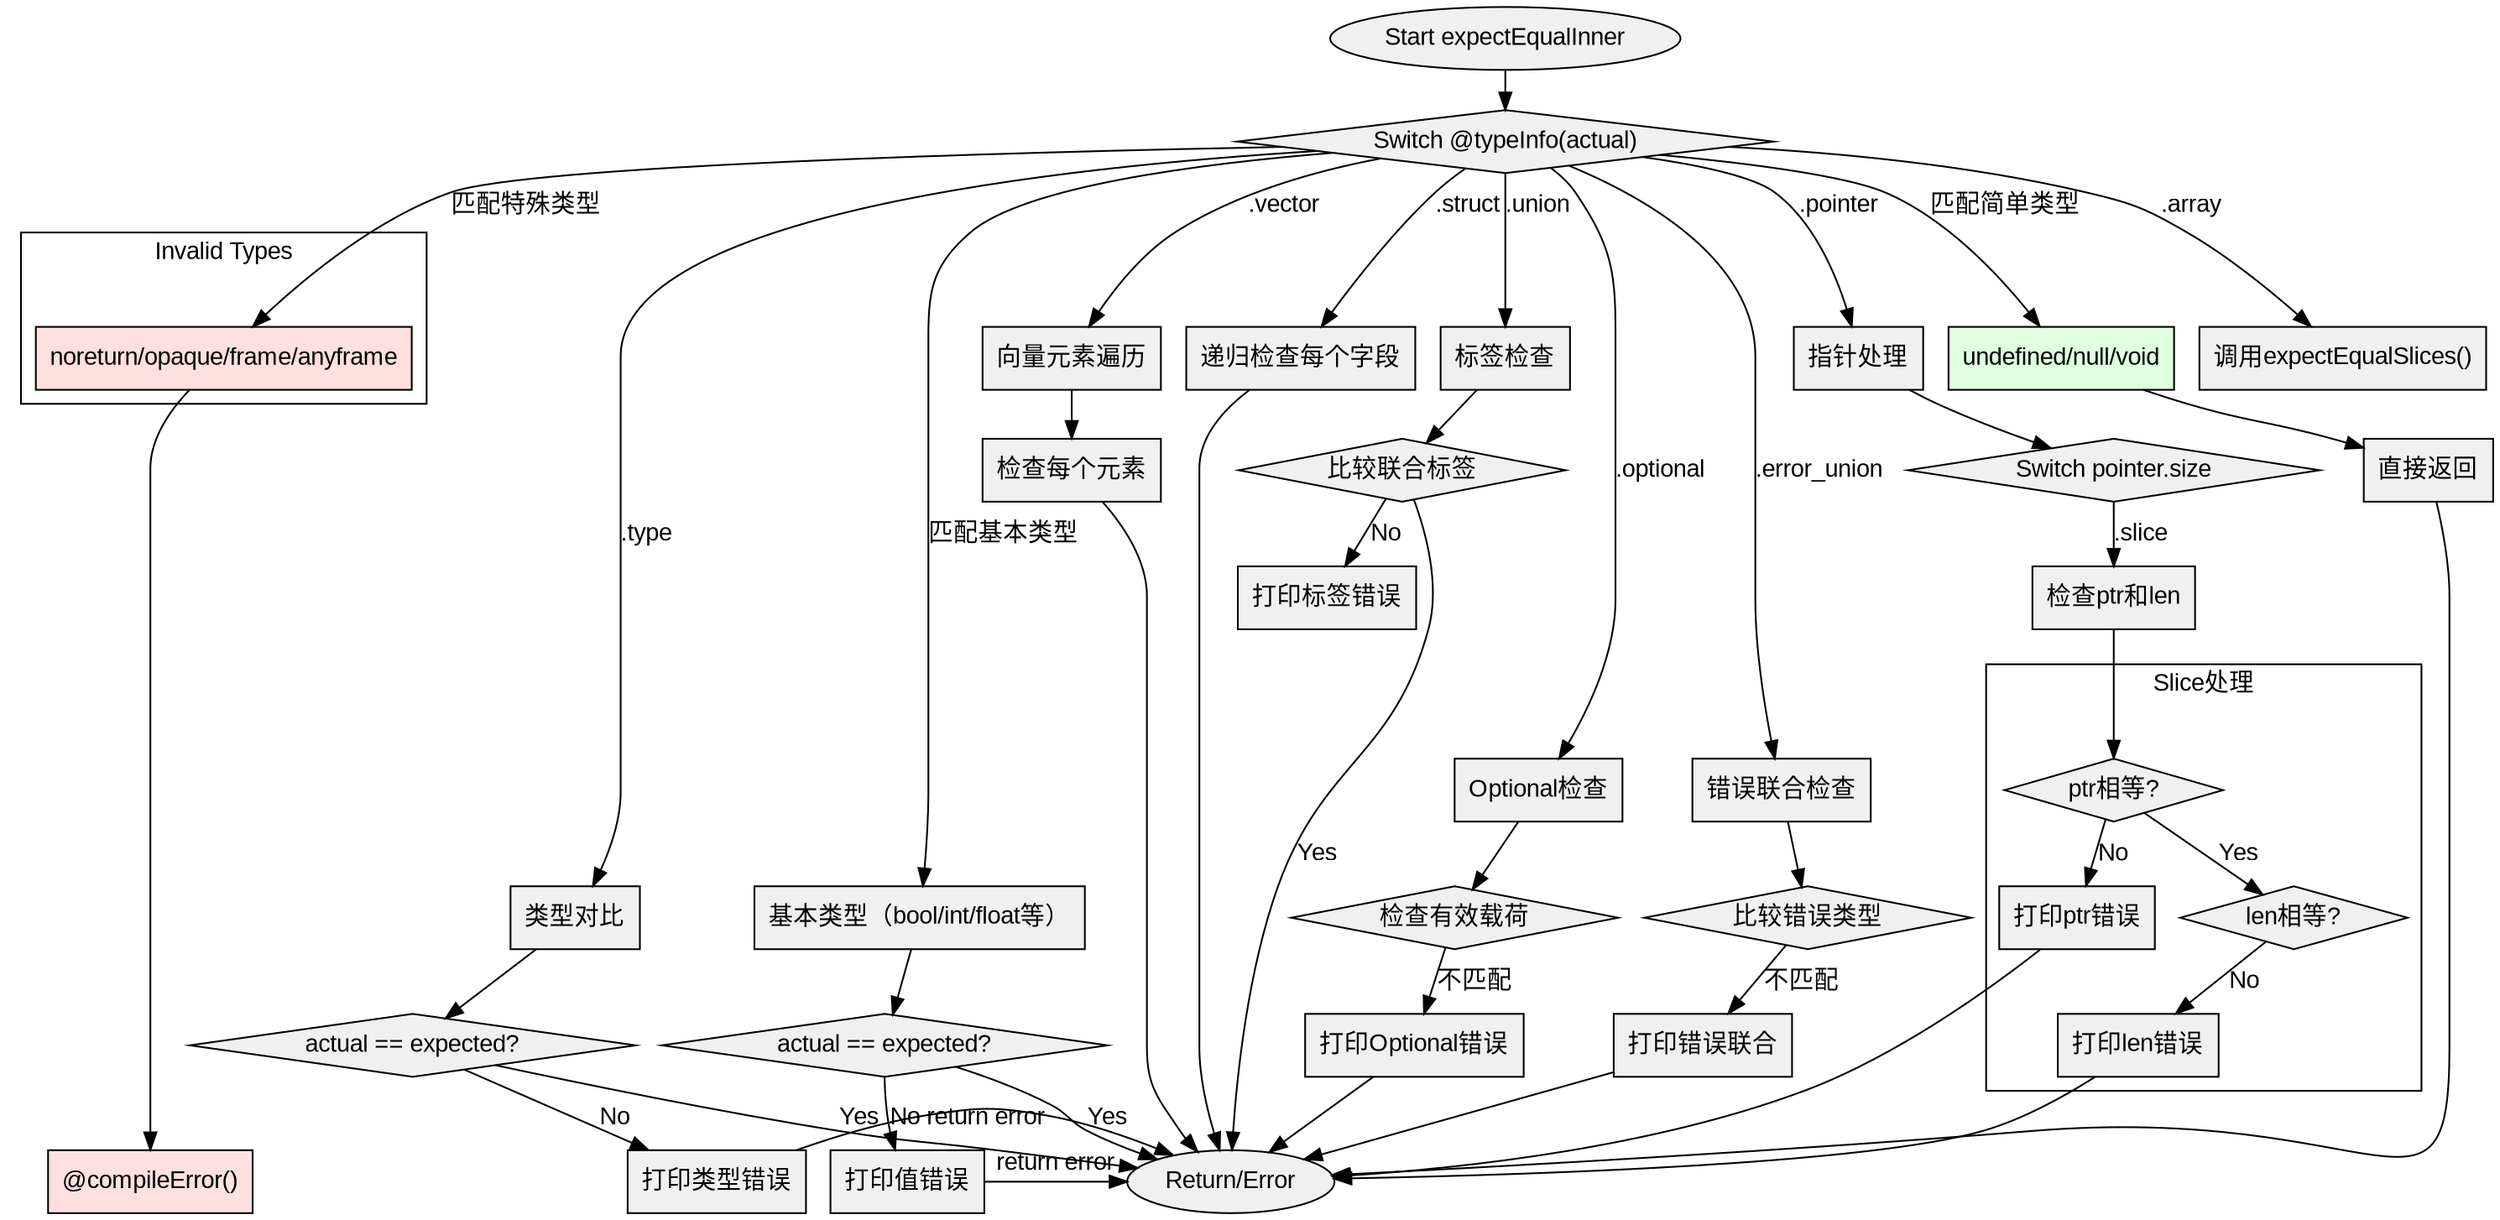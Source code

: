 
digraph expectEqualInner {
    graph [fontname="Arial", nodesep=0.2, ranksep=0.3];
    node [fontname="Arial", shape=rectangle, style=filled, fillcolor="#f0f0f0"];
    edge [fontname="Arial"];

    start [label="Start expectEqualInner", shape=ellipse];
    end [label="Return/Error", shape=ellipse];

    type_switch [label="Switch @typeInfo(actual)", shape=diamond];
    start -> type_switch;

    // Special types
    subgraph cluster_special {
        label="Invalid Types";
        node [fillcolor="#ffe0e0"];
        forbidden_types [label="noreturn/opaque/frame/anyframe"];
        compile_error [label="@compileError()", shape=box];
        forbidden_types -> compile_error;
    }
    type_switch -> forbidden_types [label="匹配特殊类型"];

    // Void-like types
    void_types [label="undefined/null/void", fillcolor="#e0ffe0"];
    void_return [label="直接返回", shape=box];
    type_switch -> void_types [label="匹配简单类型"];
    void_types -> void_return -> end;

    // Type comparison
    type_case [label="类型对比"];
    type_check [label="actual == expected?", shape=diamond];
    print_type_error [label="打印类型错误", shape=box];
    type_switch -> type_case [label=".type"];
    type_case -> type_check;
    type_check -> print_type_error [label="No"];
    print_type_error -> end [label="return error"];
    type_check -> end [label="Yes"];

    // Scalar types
    scalar_types [label="基本类型（bool/int/float等）"];
    scalar_check [label="actual == expected?", shape=diamond];
    print_scalar_error [label="打印值错误", shape=box];
    type_switch -> scalar_types [label="匹配基本类型"];
    scalar_types -> scalar_check;
    scalar_check -> print_scalar_error [label="No"];
    print_scalar_error -> end [label="return error"];
    scalar_check -> end [label="Yes"];

    // Pointer handling
    pointer_case [label="指针处理"];
    pointer_size_switch [label="Switch pointer.size", shape=diamond];
    slice_check [label="检查ptr和len", shape=box];
    type_switch -> pointer_case [label=".pointer"];
    pointer_case -> pointer_size_switch;

    // Slice handling
    subgraph cluster_slice {
        label="Slice处理";
        check_ptr [label="ptr相等?", shape=diamond];
        check_len [label="len相等?", shape=diamond];
        print_ptr_error [label="打印ptr错误"];
        print_len_error [label="打印len错误"];
    }
    pointer_size_switch -> slice_check [label=".slice"];
    slice_check -> check_ptr;
    check_ptr -> print_ptr_error [label="No"];
    check_ptr -> check_len [label="Yes"];
    check_len -> print_len_error [label="No"];
    print_ptr_error -> end;
    print_len_error -> end;

    // Array handling
    array_case [label="调用expectEqualSlices()", shape=box];
    type_switch -> array_case [label=".array"];

    // Vector handling
    vector_case [label="向量元素遍历"];
    element_check [label="检查每个元素", shape=box];
    type_switch -> vector_case [label=".vector"];
    vector_case -> element_check -> end;

    // Struct handling
    struct_case [label="递归检查每个字段"];
    type_switch -> struct_case [label=".struct"];
    struct_case -> end;

    // Union handling
    union_case [label="标签检查"];
    check_tags [label="比较联合标签", shape=diamond];
    print_union_error [label="打印标签错误"];
    type_switch -> union_case [label=".union"];
    union_case -> check_tags;
    check_tags -> print_union_error [label="No"];
    check_tags -> end [label="Yes"];

    // Optional handling
    optional_case [label="Optional检查"];
    check_payload [label="检查有效载荷", shape=diamond];
    print_optional_error [label="打印Optional错误"];
    type_switch -> optional_case [label=".optional"];
    optional_case -> check_payload;
    check_payload -> print_optional_error [label="不匹配"];
    print_optional_error -> end;

    // Error union handling
    error_case [label="错误联合检查"];
    check_error [label="比较错误类型", shape=diamond];
    print_error_union [label="打印错误联合"];
    type_switch -> error_case [label=".error_union"];
    error_case -> check_error;
    check_error -> print_error_union [label="不匹配"];
    print_error_union -> end;

    // Edge cases
    edge [style=invis];
    {rank=same; end; compile_error; print_type_error; print_scalar_error;}
}

